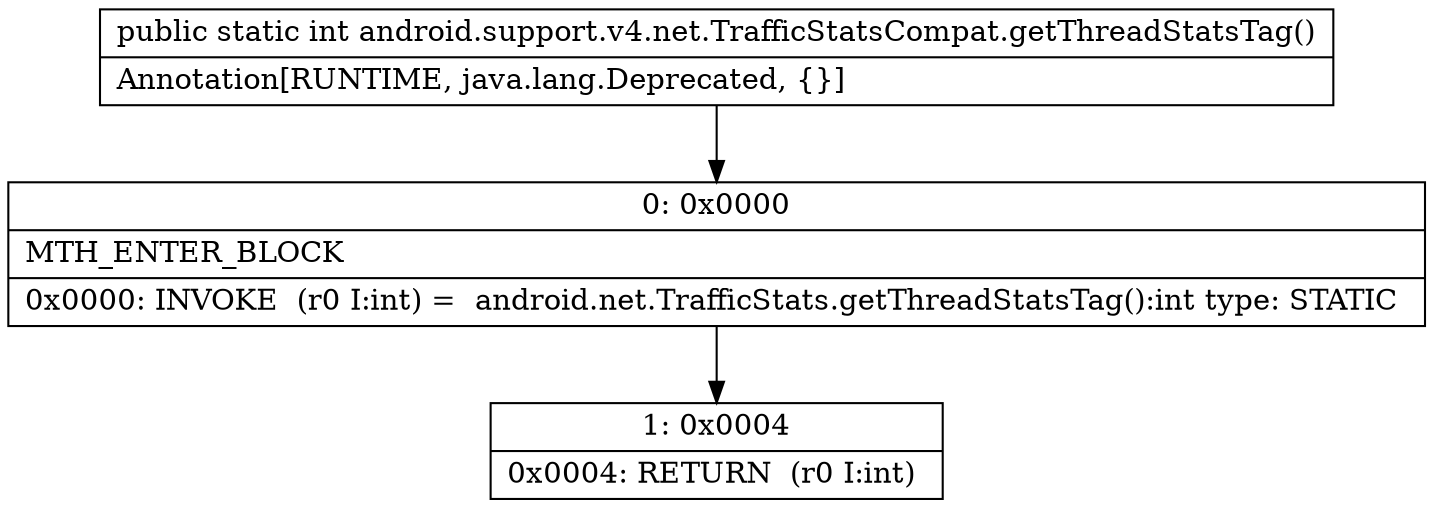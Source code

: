 digraph "CFG forandroid.support.v4.net.TrafficStatsCompat.getThreadStatsTag()I" {
Node_0 [shape=record,label="{0\:\ 0x0000|MTH_ENTER_BLOCK\l|0x0000: INVOKE  (r0 I:int) =  android.net.TrafficStats.getThreadStatsTag():int type: STATIC \l}"];
Node_1 [shape=record,label="{1\:\ 0x0004|0x0004: RETURN  (r0 I:int) \l}"];
MethodNode[shape=record,label="{public static int android.support.v4.net.TrafficStatsCompat.getThreadStatsTag()  | Annotation[RUNTIME, java.lang.Deprecated, \{\}]\l}"];
MethodNode -> Node_0;
Node_0 -> Node_1;
}


